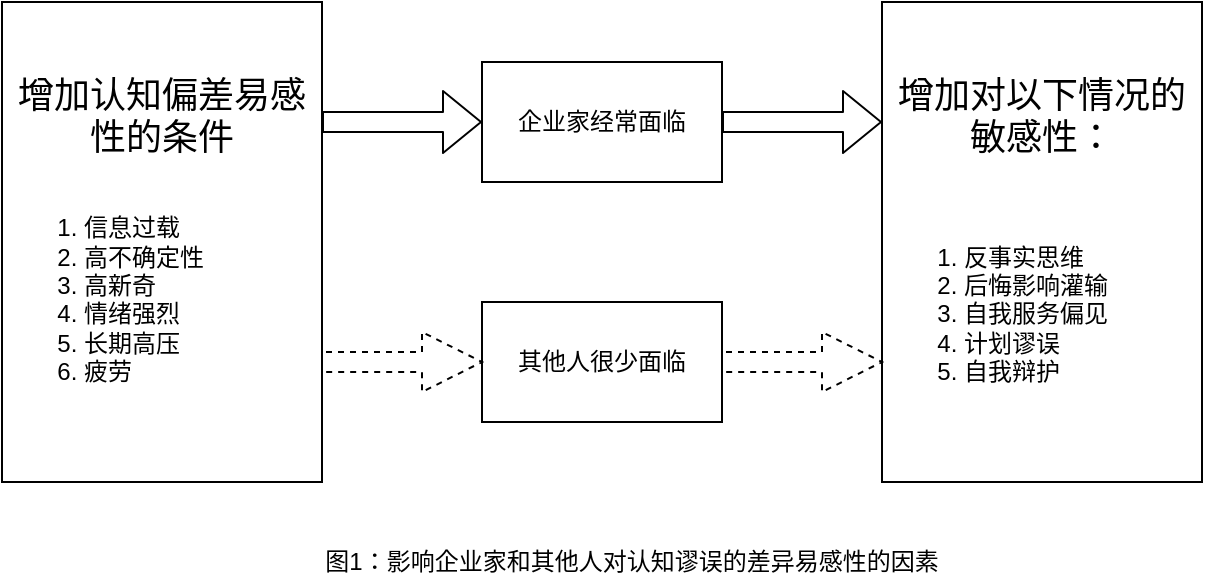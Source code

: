 <mxfile version="14.7.5" type="github"><diagram id="rM7tshq80CYQkh7y3L8f" name="第 1 页"><mxGraphModel dx="1186" dy="645" grid="1" gridSize="10" guides="1" tooltips="1" connect="1" arrows="1" fold="1" page="1" pageScale="1" pageWidth="827" pageHeight="1169" math="0" shadow="0"><root><mxCell id="0"/><mxCell id="1" parent="0"/><mxCell id="pW-Di7-Qoed-DKxCfCqQ-1" value="&lt;font style=&quot;font-size: 18px&quot;&gt;增加认知偏差易感性的条件&lt;/font&gt;&lt;br&gt;&lt;br&gt;&lt;div style=&quot;text-align: justify&quot;&gt;&lt;ol&gt;&lt;li&gt;信息过载&lt;br&gt;&lt;/li&gt;&lt;li&gt;高不确定性&lt;br&gt;&lt;/li&gt;&lt;li&gt;高新奇&lt;br&gt;&lt;/li&gt;&lt;li&gt;情绪强烈&lt;br&gt;&lt;/li&gt;&lt;li&gt;长期高压&lt;br&gt;&lt;/li&gt;&lt;li&gt;疲劳&lt;br&gt;&lt;/li&gt;&lt;/ol&gt;&lt;/div&gt;" style="rounded=0;whiteSpace=wrap;html=1;" vertex="1" parent="1"><mxGeometry x="120" y="140" width="160" height="240" as="geometry"/></mxCell><mxCell id="pW-Di7-Qoed-DKxCfCqQ-5" value="企业家经常面临" style="whiteSpace=wrap;html=1;rounded=0;" vertex="1" parent="1"><mxGeometry x="360" y="170" width="120" height="60" as="geometry"/></mxCell><mxCell id="pW-Di7-Qoed-DKxCfCqQ-7" value="其他人很少面临" style="whiteSpace=wrap;html=1;rounded=0;" vertex="1" parent="1"><mxGeometry x="360" y="290" width="120" height="60" as="geometry"/></mxCell><mxCell id="pW-Di7-Qoed-DKxCfCqQ-10" value="" style="endArrow=none;dashed=1;html=1;exitX=1;exitY=0.75;exitDx=0;exitDy=0;entryX=0;entryY=0.5;entryDx=0;entryDy=0;shape=arrow;" edge="1" parent="1" source="pW-Di7-Qoed-DKxCfCqQ-1" target="pW-Di7-Qoed-DKxCfCqQ-7"><mxGeometry width="50" height="50" relative="1" as="geometry"><mxPoint x="390" y="350" as="sourcePoint"/><mxPoint x="440" y="300" as="targetPoint"/></mxGeometry></mxCell><mxCell id="pW-Di7-Qoed-DKxCfCqQ-11" value="" style="shape=flexArrow;endArrow=classic;html=1;exitX=1;exitY=0.25;exitDx=0;exitDy=0;entryX=0;entryY=0.5;entryDx=0;entryDy=0;" edge="1" parent="1" source="pW-Di7-Qoed-DKxCfCqQ-1" target="pW-Di7-Qoed-DKxCfCqQ-5"><mxGeometry width="50" height="50" relative="1" as="geometry"><mxPoint x="390" y="350" as="sourcePoint"/><mxPoint x="440" y="300" as="targetPoint"/></mxGeometry></mxCell><mxCell id="pW-Di7-Qoed-DKxCfCqQ-12" value="" style="shape=flexArrow;endArrow=classic;html=1;exitX=1;exitY=0.5;exitDx=0;exitDy=0;entryX=0;entryY=0.25;entryDx=0;entryDy=0;" edge="1" parent="1" source="pW-Di7-Qoed-DKxCfCqQ-5" target="pW-Di7-Qoed-DKxCfCqQ-13"><mxGeometry width="50" height="50" relative="1" as="geometry"><mxPoint x="530" y="190" as="sourcePoint"/><mxPoint x="670" y="190" as="targetPoint"/></mxGeometry></mxCell><mxCell id="pW-Di7-Qoed-DKxCfCqQ-13" value="&lt;font style=&quot;font-size: 18px&quot;&gt;增加对以下情况的敏感性：&lt;br&gt;&lt;/font&gt;&lt;br&gt;&lt;br&gt;&lt;ol&gt;&lt;li style=&quot;text-align: left&quot;&gt;反事实思维&lt;br&gt;&lt;/li&gt;&lt;li style=&quot;text-align: left&quot;&gt;后悔影响灌输&lt;br&gt;&lt;/li&gt;&lt;li style=&quot;text-align: left&quot;&gt;自我服务偏见&lt;br&gt;&lt;/li&gt;&lt;li style=&quot;text-align: left&quot;&gt;计划谬误&lt;br&gt;&lt;/li&gt;&lt;li&gt;&lt;div style=&quot;text-align: left&quot;&gt;自我辩护&lt;/div&gt;&lt;/li&gt;&lt;/ol&gt;" style="rounded=0;whiteSpace=wrap;html=1;" vertex="1" parent="1"><mxGeometry x="560" y="140" width="160" height="240" as="geometry"/></mxCell><mxCell id="pW-Di7-Qoed-DKxCfCqQ-14" value="" style="endArrow=none;dashed=1;html=1;exitX=1;exitY=0.5;exitDx=0;exitDy=0;entryX=0;entryY=0.75;entryDx=0;entryDy=0;shape=arrow;" edge="1" parent="1" source="pW-Di7-Qoed-DKxCfCqQ-7" target="pW-Di7-Qoed-DKxCfCqQ-13"><mxGeometry width="50" height="50" relative="1" as="geometry"><mxPoint x="510" y="319.5" as="sourcePoint"/><mxPoint x="650" y="319.5" as="targetPoint"/></mxGeometry></mxCell><mxCell id="pW-Di7-Qoed-DKxCfCqQ-15" value="图1：影响企业家和其他人对认知谬误的差异易感性的因素" style="text;html=1;strokeColor=none;fillColor=none;align=center;verticalAlign=middle;whiteSpace=wrap;rounded=0;" vertex="1" parent="1"><mxGeometry x="280" y="410" width="310" height="20" as="geometry"/></mxCell></root></mxGraphModel></diagram></mxfile>
